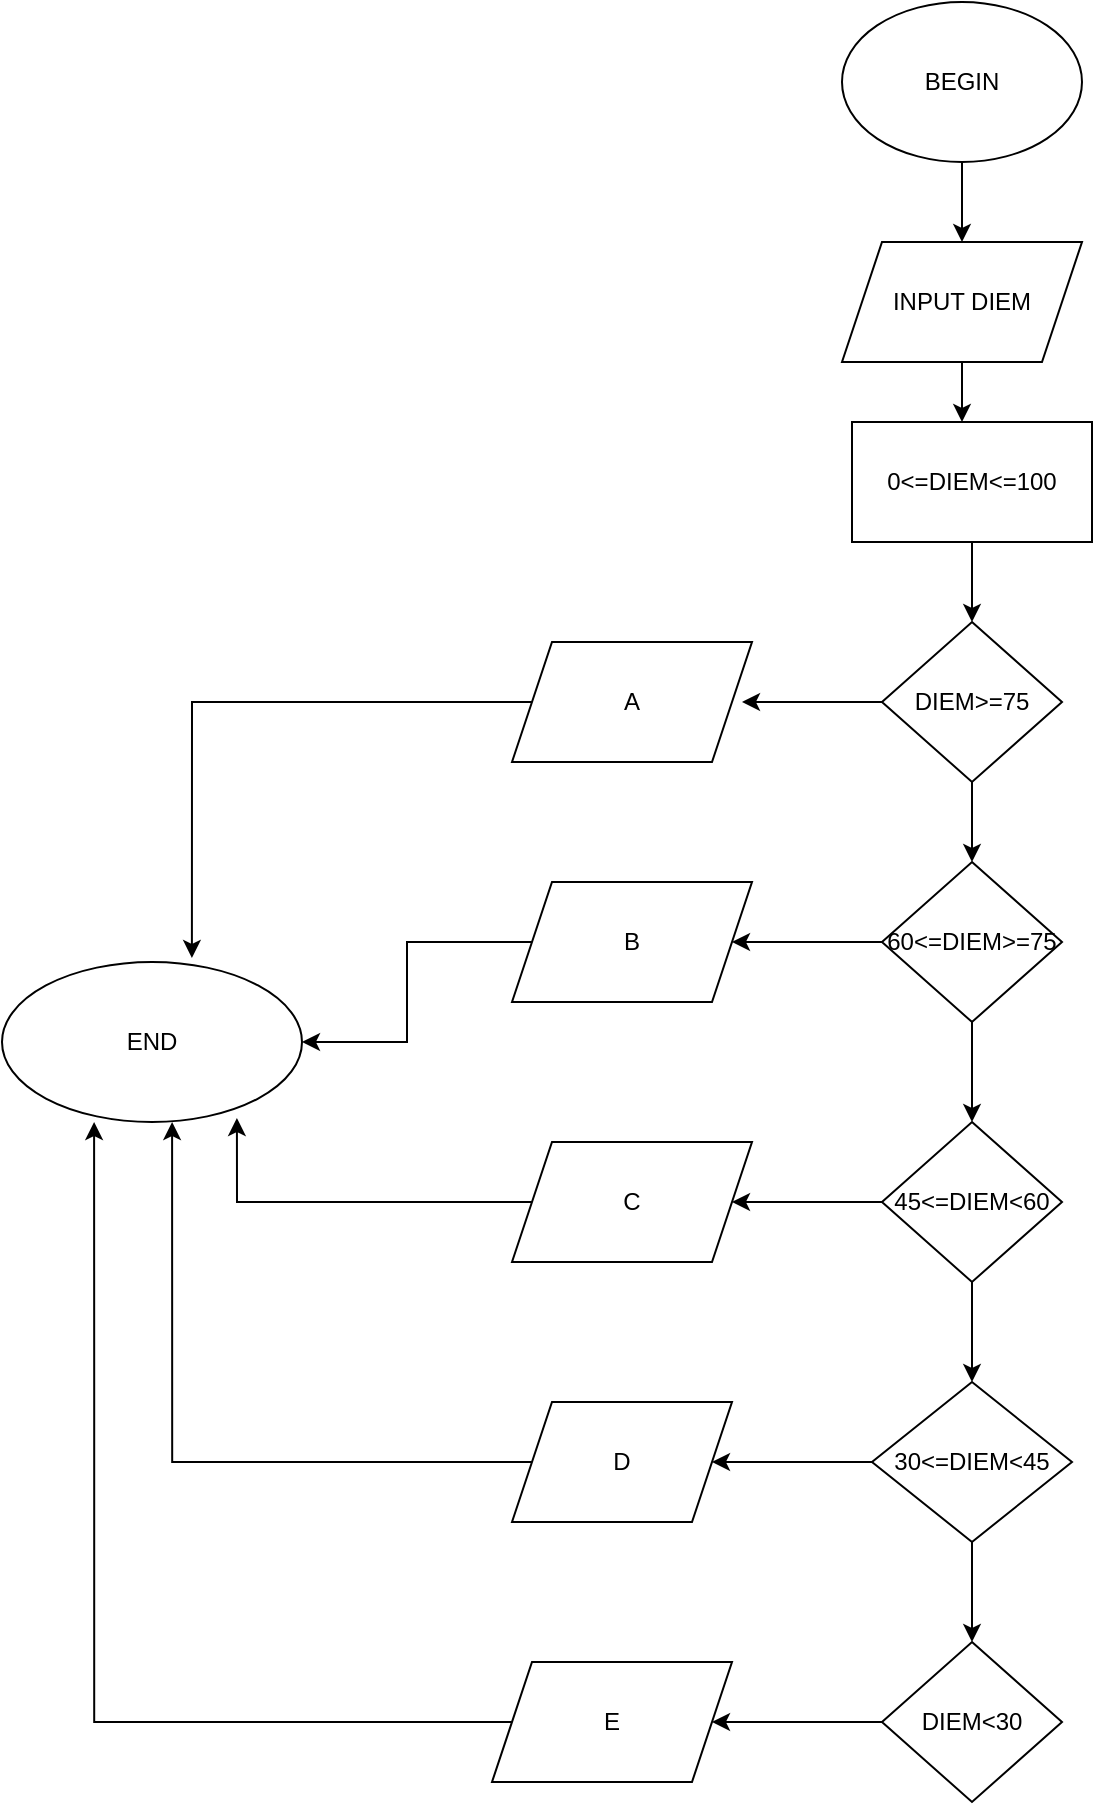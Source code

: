 <mxfile version="13.9.9" type="device"><diagram id="C5RBs43oDa-KdzZeNtuy" name="Page-1"><mxGraphModel dx="1919" dy="494" grid="1" gridSize="10" guides="1" tooltips="1" connect="1" arrows="1" fold="1" page="1" pageScale="1" pageWidth="827" pageHeight="1169" math="0" shadow="0"><root><mxCell id="WIyWlLk6GJQsqaUBKTNV-0"/><mxCell id="WIyWlLk6GJQsqaUBKTNV-1" parent="WIyWlLk6GJQsqaUBKTNV-0"/><mxCell id="YgJZ0Sj7TyP_BCfboGse-4" value="" style="edgeStyle=orthogonalEdgeStyle;rounded=0;orthogonalLoop=1;jettySize=auto;html=1;" edge="1" parent="WIyWlLk6GJQsqaUBKTNV-1" source="YgJZ0Sj7TyP_BCfboGse-0" target="YgJZ0Sj7TyP_BCfboGse-3"><mxGeometry relative="1" as="geometry"/></mxCell><mxCell id="YgJZ0Sj7TyP_BCfboGse-0" value="BEGIN&lt;br&gt;" style="ellipse;whiteSpace=wrap;html=1;" vertex="1" parent="WIyWlLk6GJQsqaUBKTNV-1"><mxGeometry x="340" y="80" width="120" height="80" as="geometry"/></mxCell><mxCell id="YgJZ0Sj7TyP_BCfboGse-6" value="" style="edgeStyle=orthogonalEdgeStyle;rounded=0;orthogonalLoop=1;jettySize=auto;html=1;" edge="1" parent="WIyWlLk6GJQsqaUBKTNV-1" source="YgJZ0Sj7TyP_BCfboGse-3"><mxGeometry relative="1" as="geometry"><mxPoint x="400" y="290" as="targetPoint"/></mxGeometry></mxCell><mxCell id="YgJZ0Sj7TyP_BCfboGse-3" value="INPUT DIEM" style="shape=parallelogram;perimeter=parallelogramPerimeter;whiteSpace=wrap;html=1;fixedSize=1;" vertex="1" parent="WIyWlLk6GJQsqaUBKTNV-1"><mxGeometry x="340" y="200" width="120" height="60" as="geometry"/></mxCell><mxCell id="YgJZ0Sj7TyP_BCfboGse-10" value="" style="edgeStyle=orthogonalEdgeStyle;rounded=0;orthogonalLoop=1;jettySize=auto;html=1;" edge="1" parent="WIyWlLk6GJQsqaUBKTNV-1" source="YgJZ0Sj7TyP_BCfboGse-8" target="YgJZ0Sj7TyP_BCfboGse-9"><mxGeometry relative="1" as="geometry"/></mxCell><mxCell id="YgJZ0Sj7TyP_BCfboGse-8" value="0&amp;lt;=DIEM&amp;lt;=100&lt;br&gt;" style="rounded=0;whiteSpace=wrap;html=1;" vertex="1" parent="WIyWlLk6GJQsqaUBKTNV-1"><mxGeometry x="345" y="290" width="120" height="60" as="geometry"/></mxCell><mxCell id="YgJZ0Sj7TyP_BCfboGse-12" value="" style="edgeStyle=orthogonalEdgeStyle;rounded=0;orthogonalLoop=1;jettySize=auto;html=1;" edge="1" parent="WIyWlLk6GJQsqaUBKTNV-1" source="YgJZ0Sj7TyP_BCfboGse-9"><mxGeometry relative="1" as="geometry"><mxPoint x="290" y="430" as="targetPoint"/></mxGeometry></mxCell><mxCell id="YgJZ0Sj7TyP_BCfboGse-14" value="" style="edgeStyle=orthogonalEdgeStyle;rounded=0;orthogonalLoop=1;jettySize=auto;html=1;" edge="1" parent="WIyWlLk6GJQsqaUBKTNV-1" source="YgJZ0Sj7TyP_BCfboGse-9" target="YgJZ0Sj7TyP_BCfboGse-13"><mxGeometry relative="1" as="geometry"/></mxCell><mxCell id="YgJZ0Sj7TyP_BCfboGse-9" value="DIEM&amp;gt;=75" style="rhombus;whiteSpace=wrap;html=1;rounded=0;" vertex="1" parent="WIyWlLk6GJQsqaUBKTNV-1"><mxGeometry x="360" y="390" width="90" height="80" as="geometry"/></mxCell><mxCell id="YgJZ0Sj7TyP_BCfboGse-16" value="" style="edgeStyle=orthogonalEdgeStyle;rounded=0;orthogonalLoop=1;jettySize=auto;html=1;" edge="1" parent="WIyWlLk6GJQsqaUBKTNV-1" source="YgJZ0Sj7TyP_BCfboGse-13" target="YgJZ0Sj7TyP_BCfboGse-15"><mxGeometry relative="1" as="geometry"/></mxCell><mxCell id="YgJZ0Sj7TyP_BCfboGse-43" value="" style="edgeStyle=orthogonalEdgeStyle;rounded=0;orthogonalLoop=1;jettySize=auto;html=1;" edge="1" parent="WIyWlLk6GJQsqaUBKTNV-1" source="YgJZ0Sj7TyP_BCfboGse-13" target="YgJZ0Sj7TyP_BCfboGse-36"><mxGeometry relative="1" as="geometry"/></mxCell><mxCell id="YgJZ0Sj7TyP_BCfboGse-13" value="60&amp;lt;=DIEM&amp;gt;=75" style="rhombus;whiteSpace=wrap;html=1;rounded=0;" vertex="1" parent="WIyWlLk6GJQsqaUBKTNV-1"><mxGeometry x="360" y="510" width="90" height="80" as="geometry"/></mxCell><mxCell id="YgJZ0Sj7TyP_BCfboGse-18" value="" style="edgeStyle=orthogonalEdgeStyle;rounded=0;orthogonalLoop=1;jettySize=auto;html=1;" edge="1" parent="WIyWlLk6GJQsqaUBKTNV-1" source="YgJZ0Sj7TyP_BCfboGse-15" target="YgJZ0Sj7TyP_BCfboGse-17"><mxGeometry relative="1" as="geometry"/></mxCell><mxCell id="YgJZ0Sj7TyP_BCfboGse-41" value="" style="edgeStyle=orthogonalEdgeStyle;rounded=0;orthogonalLoop=1;jettySize=auto;html=1;" edge="1" parent="WIyWlLk6GJQsqaUBKTNV-1" source="YgJZ0Sj7TyP_BCfboGse-15" target="YgJZ0Sj7TyP_BCfboGse-37"><mxGeometry relative="1" as="geometry"/></mxCell><mxCell id="YgJZ0Sj7TyP_BCfboGse-15" value="45&amp;lt;=DIEM&amp;lt;60" style="rhombus;whiteSpace=wrap;html=1;rounded=0;" vertex="1" parent="WIyWlLk6GJQsqaUBKTNV-1"><mxGeometry x="360" y="640" width="90" height="80" as="geometry"/></mxCell><mxCell id="YgJZ0Sj7TyP_BCfboGse-20" value="" style="edgeStyle=orthogonalEdgeStyle;rounded=0;orthogonalLoop=1;jettySize=auto;html=1;" edge="1" parent="WIyWlLk6GJQsqaUBKTNV-1" source="YgJZ0Sj7TyP_BCfboGse-17" target="YgJZ0Sj7TyP_BCfboGse-19"><mxGeometry relative="1" as="geometry"/></mxCell><mxCell id="YgJZ0Sj7TyP_BCfboGse-40" value="" style="edgeStyle=orthogonalEdgeStyle;rounded=0;orthogonalLoop=1;jettySize=auto;html=1;" edge="1" parent="WIyWlLk6GJQsqaUBKTNV-1" source="YgJZ0Sj7TyP_BCfboGse-17" target="YgJZ0Sj7TyP_BCfboGse-38"><mxGeometry relative="1" as="geometry"><Array as="points"><mxPoint x="290" y="810"/><mxPoint x="290" y="810"/></Array></mxGeometry></mxCell><mxCell id="YgJZ0Sj7TyP_BCfboGse-17" value="30&amp;lt;=DIEM&amp;lt;45" style="rhombus;whiteSpace=wrap;html=1;rounded=0;" vertex="1" parent="WIyWlLk6GJQsqaUBKTNV-1"><mxGeometry x="355" y="770" width="100" height="80" as="geometry"/></mxCell><mxCell id="YgJZ0Sj7TyP_BCfboGse-42" value="" style="edgeStyle=orthogonalEdgeStyle;rounded=0;orthogonalLoop=1;jettySize=auto;html=1;" edge="1" parent="WIyWlLk6GJQsqaUBKTNV-1" source="YgJZ0Sj7TyP_BCfboGse-19" target="YgJZ0Sj7TyP_BCfboGse-39"><mxGeometry relative="1" as="geometry"/></mxCell><mxCell id="YgJZ0Sj7TyP_BCfboGse-19" value="DIEM&amp;lt;30" style="rhombus;whiteSpace=wrap;html=1;rounded=0;" vertex="1" parent="WIyWlLk6GJQsqaUBKTNV-1"><mxGeometry x="360" y="900" width="90" height="80" as="geometry"/></mxCell><mxCell id="YgJZ0Sj7TyP_BCfboGse-45" style="edgeStyle=orthogonalEdgeStyle;rounded=0;orthogonalLoop=1;jettySize=auto;html=1;entryX=0.633;entryY=-0.025;entryDx=0;entryDy=0;entryPerimeter=0;" edge="1" parent="WIyWlLk6GJQsqaUBKTNV-1" source="YgJZ0Sj7TyP_BCfboGse-32" target="YgJZ0Sj7TyP_BCfboGse-44"><mxGeometry relative="1" as="geometry"/></mxCell><mxCell id="YgJZ0Sj7TyP_BCfboGse-32" value="A" style="shape=parallelogram;perimeter=parallelogramPerimeter;whiteSpace=wrap;html=1;fixedSize=1;" vertex="1" parent="WIyWlLk6GJQsqaUBKTNV-1"><mxGeometry x="175" y="400" width="120" height="60" as="geometry"/></mxCell><mxCell id="YgJZ0Sj7TyP_BCfboGse-46" style="edgeStyle=orthogonalEdgeStyle;rounded=0;orthogonalLoop=1;jettySize=auto;html=1;" edge="1" parent="WIyWlLk6GJQsqaUBKTNV-1" source="YgJZ0Sj7TyP_BCfboGse-36" target="YgJZ0Sj7TyP_BCfboGse-44"><mxGeometry relative="1" as="geometry"/></mxCell><mxCell id="YgJZ0Sj7TyP_BCfboGse-36" value="B" style="shape=parallelogram;perimeter=parallelogramPerimeter;whiteSpace=wrap;html=1;fixedSize=1;" vertex="1" parent="WIyWlLk6GJQsqaUBKTNV-1"><mxGeometry x="175" y="520" width="120" height="60" as="geometry"/></mxCell><mxCell id="YgJZ0Sj7TyP_BCfboGse-47" style="edgeStyle=orthogonalEdgeStyle;rounded=0;orthogonalLoop=1;jettySize=auto;html=1;entryX=0.783;entryY=0.975;entryDx=0;entryDy=0;entryPerimeter=0;" edge="1" parent="WIyWlLk6GJQsqaUBKTNV-1" source="YgJZ0Sj7TyP_BCfboGse-37" target="YgJZ0Sj7TyP_BCfboGse-44"><mxGeometry relative="1" as="geometry"/></mxCell><mxCell id="YgJZ0Sj7TyP_BCfboGse-37" value="C" style="shape=parallelogram;perimeter=parallelogramPerimeter;whiteSpace=wrap;html=1;fixedSize=1;" vertex="1" parent="WIyWlLk6GJQsqaUBKTNV-1"><mxGeometry x="175" y="650" width="120" height="60" as="geometry"/></mxCell><mxCell id="YgJZ0Sj7TyP_BCfboGse-50" style="edgeStyle=orthogonalEdgeStyle;rounded=0;orthogonalLoop=1;jettySize=auto;html=1;entryX=0.567;entryY=1;entryDx=0;entryDy=0;entryPerimeter=0;" edge="1" parent="WIyWlLk6GJQsqaUBKTNV-1" source="YgJZ0Sj7TyP_BCfboGse-38" target="YgJZ0Sj7TyP_BCfboGse-44"><mxGeometry relative="1" as="geometry"/></mxCell><mxCell id="YgJZ0Sj7TyP_BCfboGse-38" value="D" style="shape=parallelogram;perimeter=parallelogramPerimeter;whiteSpace=wrap;html=1;fixedSize=1;" vertex="1" parent="WIyWlLk6GJQsqaUBKTNV-1"><mxGeometry x="175" y="780" width="110" height="60" as="geometry"/></mxCell><mxCell id="YgJZ0Sj7TyP_BCfboGse-51" style="edgeStyle=orthogonalEdgeStyle;rounded=0;orthogonalLoop=1;jettySize=auto;html=1;entryX=0.307;entryY=1;entryDx=0;entryDy=0;entryPerimeter=0;" edge="1" parent="WIyWlLk6GJQsqaUBKTNV-1" source="YgJZ0Sj7TyP_BCfboGse-39" target="YgJZ0Sj7TyP_BCfboGse-44"><mxGeometry relative="1" as="geometry"/></mxCell><mxCell id="YgJZ0Sj7TyP_BCfboGse-39" value="E" style="shape=parallelogram;perimeter=parallelogramPerimeter;whiteSpace=wrap;html=1;fixedSize=1;" vertex="1" parent="WIyWlLk6GJQsqaUBKTNV-1"><mxGeometry x="165" y="910" width="120" height="60" as="geometry"/></mxCell><mxCell id="YgJZ0Sj7TyP_BCfboGse-44" value="END" style="ellipse;whiteSpace=wrap;html=1;" vertex="1" parent="WIyWlLk6GJQsqaUBKTNV-1"><mxGeometry x="-80" y="560" width="150" height="80" as="geometry"/></mxCell></root></mxGraphModel></diagram></mxfile>
